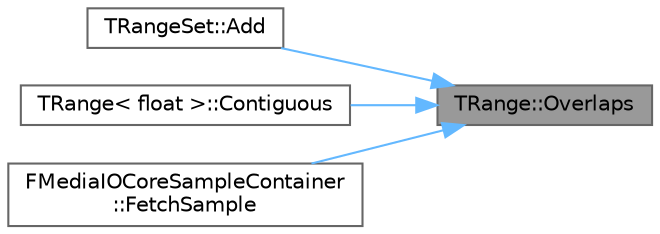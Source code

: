 digraph "TRange::Overlaps"
{
 // INTERACTIVE_SVG=YES
 // LATEX_PDF_SIZE
  bgcolor="transparent";
  edge [fontname=Helvetica,fontsize=10,labelfontname=Helvetica,labelfontsize=10];
  node [fontname=Helvetica,fontsize=10,shape=box,height=0.2,width=0.4];
  rankdir="RL";
  Node1 [id="Node000001",label="TRange::Overlaps",height=0.2,width=0.4,color="gray40", fillcolor="grey60", style="filled", fontcolor="black",tooltip="Check whether this range overlaps with another."];
  Node1 -> Node2 [id="edge1_Node000001_Node000002",dir="back",color="steelblue1",style="solid",tooltip=" "];
  Node2 [id="Node000002",label="TRangeSet::Add",height=0.2,width=0.4,color="grey40", fillcolor="white", style="filled",URL="$df/df2/classTRangeSet.html#ac431bef0c0f97e9942cb09b3e82dc26f",tooltip="Adds a range to the set."];
  Node1 -> Node3 [id="edge2_Node000001_Node000003",dir="back",color="steelblue1",style="solid",tooltip=" "];
  Node3 [id="Node000003",label="TRange\< float \>::Contiguous",height=0.2,width=0.4,color="grey40", fillcolor="white", style="filled",URL="$d0/d01/classTRange.html#a7a4cd30c277c73c2d9739d18f8d0b04f",tooltip=" "];
  Node1 -> Node4 [id="edge3_Node000001_Node000004",dir="back",color="steelblue1",style="solid",tooltip=" "];
  Node4 [id="Node000004",label="FMediaIOCoreSampleContainer\l::FetchSample",height=0.2,width=0.4,color="grey40", fillcolor="white", style="filled",URL="$d8/df3/classFMediaIOCoreSampleContainer.html#a6b7f3bce1009d7c8e78c4836819bc400",tooltip=" "];
}
